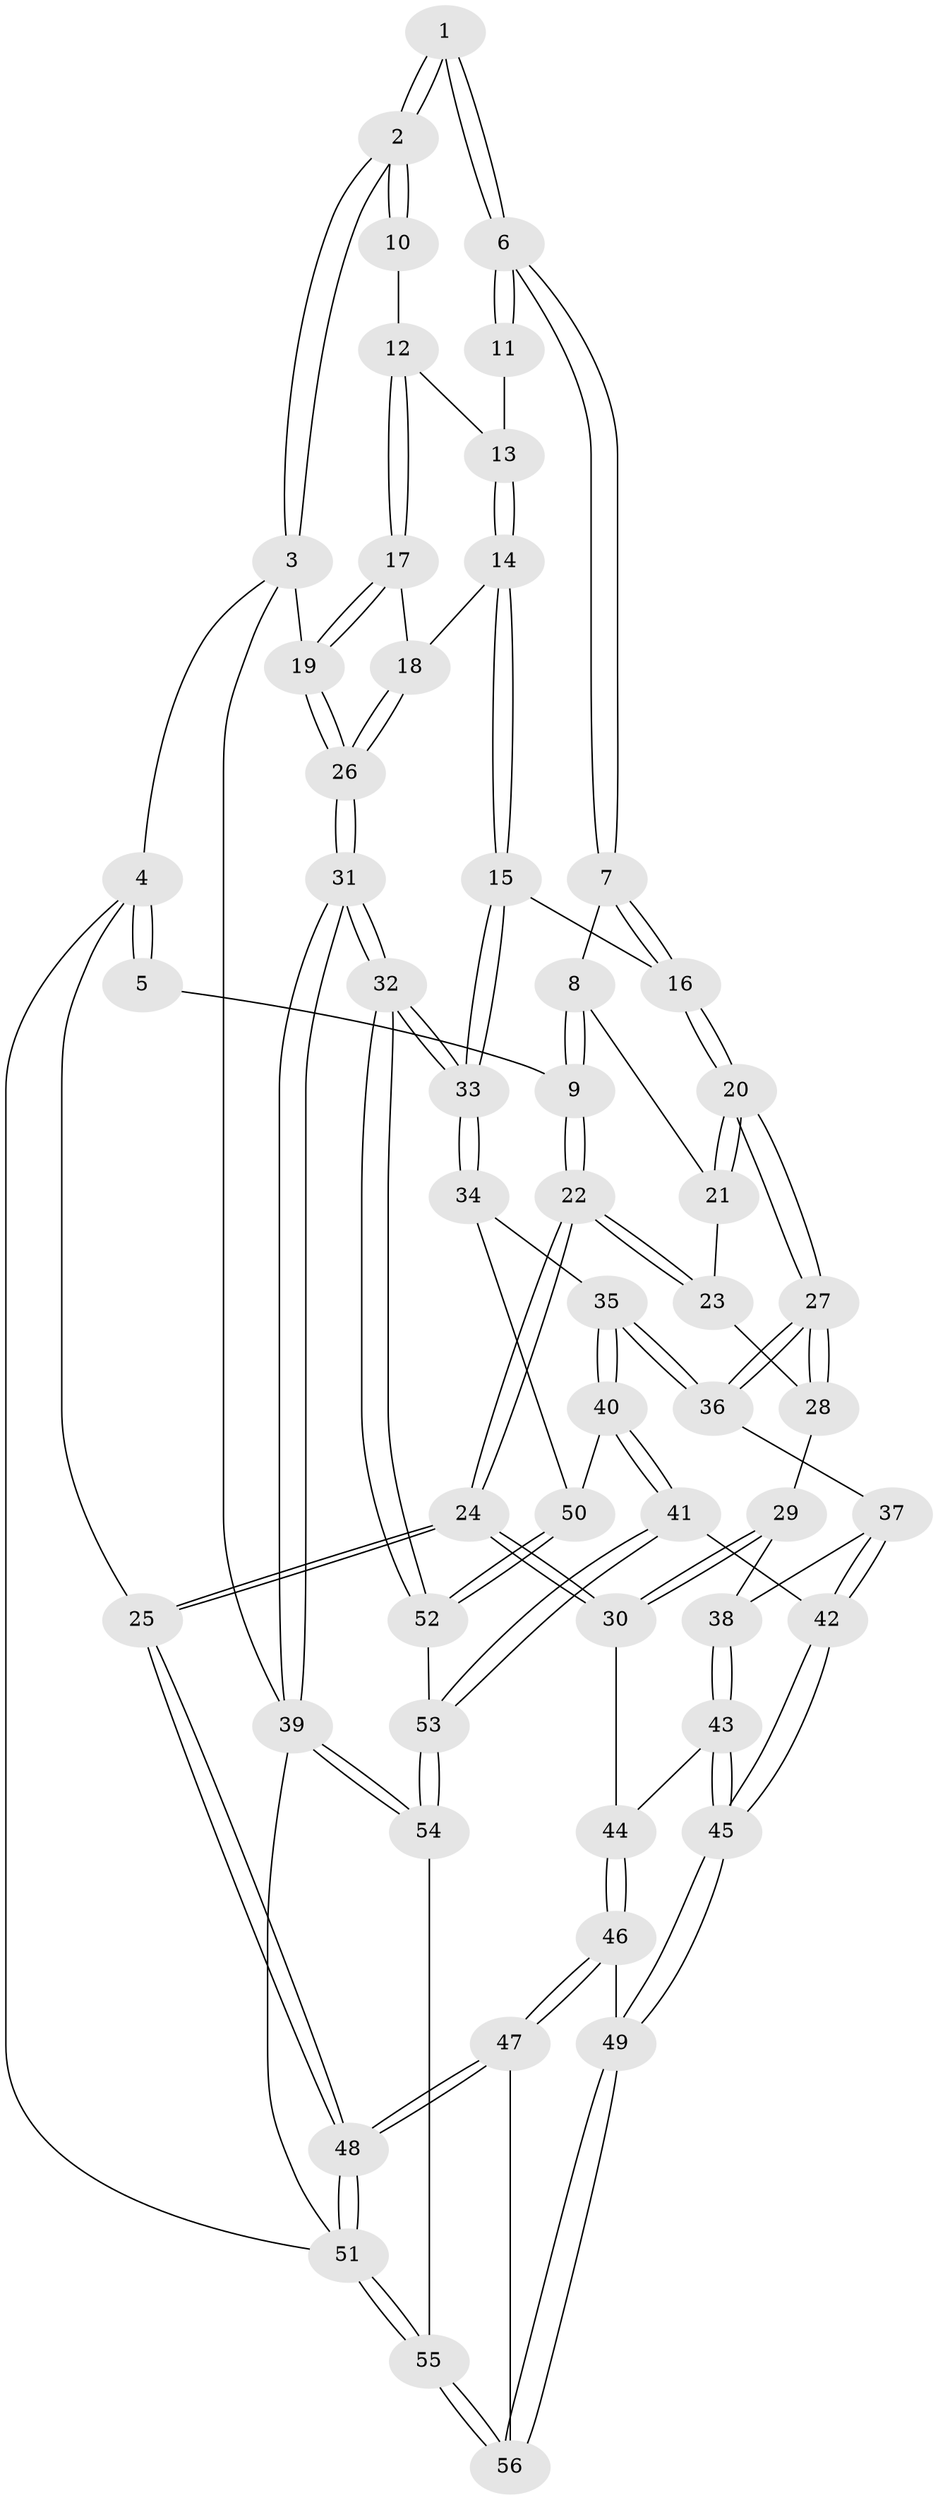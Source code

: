 // coarse degree distribution, {3: 0.3125, 5: 0.25, 4: 0.0625, 2: 0.1875, 7: 0.1875}
// Generated by graph-tools (version 1.1) at 2025/06/03/04/25 22:06:59]
// undirected, 56 vertices, 137 edges
graph export_dot {
graph [start="1"]
  node [color=gray90,style=filled];
  1 [pos="+0.6698636511748463+0"];
  2 [pos="+1+0"];
  3 [pos="+1+0"];
  4 [pos="+0+0"];
  5 [pos="+0.08563441577446317+0"];
  6 [pos="+0.6230781588017255+0.055720562681927"];
  7 [pos="+0.5752252159497016+0.1251390622407373"];
  8 [pos="+0.559797398763666+0.130122862596873"];
  9 [pos="+0.25875592916854434+0.11698953202914174"];
  10 [pos="+0.8940042142005177+0.07643314303787044"];
  11 [pos="+0.6680672396377793+0.0813171503754585"];
  12 [pos="+0.8607453914310372+0.13701954150945628"];
  13 [pos="+0.763934584182406+0.1454334405706523"];
  14 [pos="+0.7455298840841623+0.325056605797409"];
  15 [pos="+0.7445578403081329+0.3255108866224619"];
  16 [pos="+0.6826375165062919+0.32541922941688495"];
  17 [pos="+0.8852331437103503+0.2668630449481788"];
  18 [pos="+0.7890345693078817+0.3186732921974822"];
  19 [pos="+1+0.33426907490642266"];
  20 [pos="+0.5637347401417357+0.4380922019620417"];
  21 [pos="+0.4987324001889755+0.26561082033240657"];
  22 [pos="+0.24213074731997555+0.25519151903250165"];
  23 [pos="+0.3307851537169118+0.3068113168690501"];
  24 [pos="+0.090070181663527+0.42579880369256284"];
  25 [pos="+0+0.47264452412140484"];
  26 [pos="+1+0.6987530209972675"];
  27 [pos="+0.5558620103694165+0.45116461773140343"];
  28 [pos="+0.3833517405523146+0.36079183032609896"];
  29 [pos="+0.3558077123488143+0.48077889119969497"];
  30 [pos="+0.21586742866789155+0.5174107178743423"];
  31 [pos="+1+0.7946503079469655"];
  32 [pos="+1+0.7758784298690692"];
  33 [pos="+0.8205793821871779+0.6184882034053623"];
  34 [pos="+0.7139989084681103+0.5865515233377523"];
  35 [pos="+0.5944150503396477+0.5132506364313675"];
  36 [pos="+0.555884659725616+0.4656189994271909"];
  37 [pos="+0.5228333041267919+0.49081232876921593"];
  38 [pos="+0.44252821065129483+0.5397944271561256"];
  39 [pos="+1+1"];
  40 [pos="+0.5369378161285604+0.7222129796180798"];
  41 [pos="+0.4947133489735062+0.7485336915853429"];
  42 [pos="+0.4846175267166479+0.7468860225764444"];
  43 [pos="+0.4172973012161765+0.5753737532844359"];
  44 [pos="+0.22962556588918281+0.5354760652706494"];
  45 [pos="+0.3922580129333536+0.7420407569444832"];
  46 [pos="+0.289474328800591+0.7094128571778254"];
  47 [pos="+0.029757937829476847+0.8086954737520087"];
  48 [pos="+0+0.8061655752750354"];
  49 [pos="+0.38645578243288503+0.7450072563438599"];
  50 [pos="+0.5783020928427055+0.7186160979611744"];
  51 [pos="+0+1"];
  52 [pos="+0.8127195063977414+0.8065190965432659"];
  53 [pos="+0.5883673079733158+0.8939057800298117"];
  54 [pos="+0.48371625291672365+1"];
  55 [pos="+0.4084127910400995+1"];
  56 [pos="+0.3401816883266403+0.9583234998055034"];
  1 -- 2;
  1 -- 2;
  1 -- 6;
  1 -- 6;
  2 -- 3;
  2 -- 3;
  2 -- 10;
  2 -- 10;
  3 -- 4;
  3 -- 19;
  3 -- 39;
  4 -- 5;
  4 -- 5;
  4 -- 25;
  4 -- 51;
  5 -- 9;
  6 -- 7;
  6 -- 7;
  6 -- 11;
  6 -- 11;
  7 -- 8;
  7 -- 16;
  7 -- 16;
  8 -- 9;
  8 -- 9;
  8 -- 21;
  9 -- 22;
  9 -- 22;
  10 -- 12;
  11 -- 13;
  12 -- 13;
  12 -- 17;
  12 -- 17;
  13 -- 14;
  13 -- 14;
  14 -- 15;
  14 -- 15;
  14 -- 18;
  15 -- 16;
  15 -- 33;
  15 -- 33;
  16 -- 20;
  16 -- 20;
  17 -- 18;
  17 -- 19;
  17 -- 19;
  18 -- 26;
  18 -- 26;
  19 -- 26;
  19 -- 26;
  20 -- 21;
  20 -- 21;
  20 -- 27;
  20 -- 27;
  21 -- 23;
  22 -- 23;
  22 -- 23;
  22 -- 24;
  22 -- 24;
  23 -- 28;
  24 -- 25;
  24 -- 25;
  24 -- 30;
  24 -- 30;
  25 -- 48;
  25 -- 48;
  26 -- 31;
  26 -- 31;
  27 -- 28;
  27 -- 28;
  27 -- 36;
  27 -- 36;
  28 -- 29;
  29 -- 30;
  29 -- 30;
  29 -- 38;
  30 -- 44;
  31 -- 32;
  31 -- 32;
  31 -- 39;
  31 -- 39;
  32 -- 33;
  32 -- 33;
  32 -- 52;
  32 -- 52;
  33 -- 34;
  33 -- 34;
  34 -- 35;
  34 -- 50;
  35 -- 36;
  35 -- 36;
  35 -- 40;
  35 -- 40;
  36 -- 37;
  37 -- 38;
  37 -- 42;
  37 -- 42;
  38 -- 43;
  38 -- 43;
  39 -- 54;
  39 -- 54;
  39 -- 51;
  40 -- 41;
  40 -- 41;
  40 -- 50;
  41 -- 42;
  41 -- 53;
  41 -- 53;
  42 -- 45;
  42 -- 45;
  43 -- 44;
  43 -- 45;
  43 -- 45;
  44 -- 46;
  44 -- 46;
  45 -- 49;
  45 -- 49;
  46 -- 47;
  46 -- 47;
  46 -- 49;
  47 -- 48;
  47 -- 48;
  47 -- 56;
  48 -- 51;
  48 -- 51;
  49 -- 56;
  49 -- 56;
  50 -- 52;
  50 -- 52;
  51 -- 55;
  51 -- 55;
  52 -- 53;
  53 -- 54;
  53 -- 54;
  54 -- 55;
  55 -- 56;
  55 -- 56;
}

